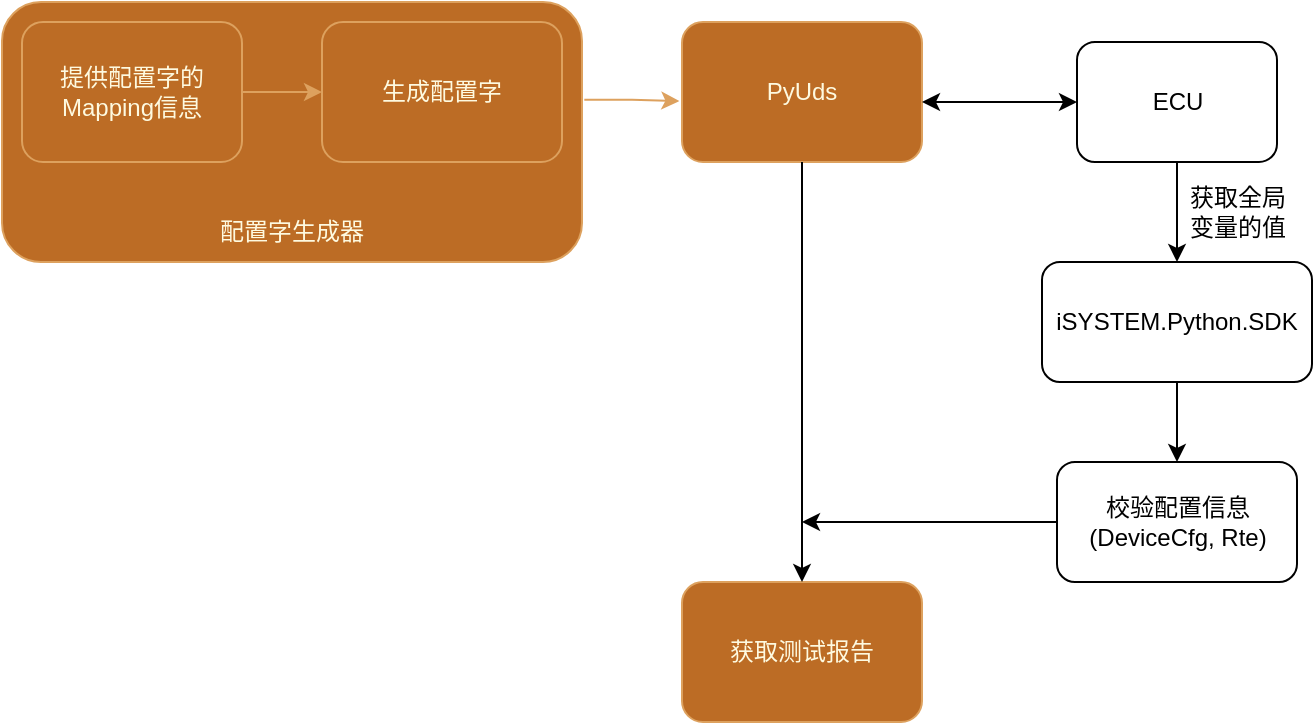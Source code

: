 <mxfile version="24.0.7" type="github">
  <diagram name="第 1 页" id="bapJ80fT_tmibrQ2CRSa">
    <mxGraphModel dx="973" dy="540" grid="1" gridSize="10" guides="1" tooltips="1" connect="1" arrows="1" fold="1" page="1" pageScale="1" pageWidth="850" pageHeight="1100" math="0" shadow="0">
      <root>
        <mxCell id="0" />
        <mxCell id="1" parent="0" />
        <mxCell id="zYSdNB2vSLfWqubQvbPW-1" value="PyUds" style="rounded=1;whiteSpace=wrap;html=1;labelBackgroundColor=none;fillColor=#BC6C25;strokeColor=#DDA15E;fontColor=#FEFAE0;" vertex="1" parent="1">
          <mxGeometry x="460" y="210" width="120" height="70" as="geometry" />
        </mxCell>
        <mxCell id="zYSdNB2vSLfWqubQvbPW-2" value="获取测试报告" style="rounded=1;whiteSpace=wrap;html=1;labelBackgroundColor=none;fillColor=#BC6C25;strokeColor=#DDA15E;fontColor=#FEFAE0;" vertex="1" parent="1">
          <mxGeometry x="460" y="490" width="120" height="70" as="geometry" />
        </mxCell>
        <mxCell id="zYSdNB2vSLfWqubQvbPW-3" value="" style="edgeStyle=orthogonalEdgeStyle;rounded=0;orthogonalLoop=1;jettySize=auto;html=1;entryX=-0.011;entryY=0.565;entryDx=0;entryDy=0;entryPerimeter=0;exitX=1.004;exitY=0.376;exitDx=0;exitDy=0;exitPerimeter=0;labelBackgroundColor=none;strokeColor=#DDA15E;fontColor=default;" edge="1" parent="1" source="zYSdNB2vSLfWqubQvbPW-4" target="zYSdNB2vSLfWqubQvbPW-1">
          <mxGeometry relative="1" as="geometry">
            <mxPoint x="410" y="240" as="sourcePoint" />
          </mxGeometry>
        </mxCell>
        <mxCell id="zYSdNB2vSLfWqubQvbPW-4" value="" style="rounded=1;whiteSpace=wrap;html=1;labelBackgroundColor=none;fillColor=#BC6C25;strokeColor=#DDA15E;fontColor=#FEFAE0;" vertex="1" parent="1">
          <mxGeometry x="120" y="200" width="290" height="130" as="geometry" />
        </mxCell>
        <mxCell id="zYSdNB2vSLfWqubQvbPW-5" value="提供配置字的Mapping信息" style="rounded=1;whiteSpace=wrap;html=1;labelBackgroundColor=none;fillColor=#BC6C25;strokeColor=#DDA15E;fontColor=#FEFAE0;" vertex="1" parent="1">
          <mxGeometry x="130" y="210" width="110" height="70" as="geometry" />
        </mxCell>
        <mxCell id="zYSdNB2vSLfWqubQvbPW-6" value="生成配置字" style="rounded=1;whiteSpace=wrap;html=1;labelBackgroundColor=none;fillColor=#BC6C25;strokeColor=#DDA15E;fontColor=#FEFAE0;" vertex="1" parent="1">
          <mxGeometry x="280" y="210" width="120" height="70" as="geometry" />
        </mxCell>
        <mxCell id="zYSdNB2vSLfWqubQvbPW-7" value="" style="endArrow=classic;html=1;rounded=0;entryX=0;entryY=0.5;entryDx=0;entryDy=0;exitX=1;exitY=0.5;exitDx=0;exitDy=0;labelBackgroundColor=none;strokeColor=#DDA15E;fontColor=default;" edge="1" parent="1" source="zYSdNB2vSLfWqubQvbPW-5" target="zYSdNB2vSLfWqubQvbPW-6">
          <mxGeometry width="50" height="50" relative="1" as="geometry">
            <mxPoint x="250" y="250" as="sourcePoint" />
            <mxPoint x="300" y="200" as="targetPoint" />
          </mxGeometry>
        </mxCell>
        <mxCell id="zYSdNB2vSLfWqubQvbPW-9" value="配置字生成器" style="text;html=1;align=center;verticalAlign=middle;whiteSpace=wrap;rounded=0;labelBackgroundColor=none;fontColor=#FEFAE0;" vertex="1" parent="1">
          <mxGeometry x="225" y="300" width="80" height="30" as="geometry" />
        </mxCell>
        <mxCell id="zYSdNB2vSLfWqubQvbPW-11" value="ECU" style="rounded=1;whiteSpace=wrap;html=1;" vertex="1" parent="1">
          <mxGeometry x="657.5" y="220" width="100" height="60" as="geometry" />
        </mxCell>
        <mxCell id="zYSdNB2vSLfWqubQvbPW-12" value="" style="endArrow=classic;startArrow=classic;html=1;rounded=0;entryX=0;entryY=0.5;entryDx=0;entryDy=0;" edge="1" parent="1" target="zYSdNB2vSLfWqubQvbPW-11">
          <mxGeometry width="50" height="50" relative="1" as="geometry">
            <mxPoint x="580" y="250" as="sourcePoint" />
            <mxPoint x="630" y="200" as="targetPoint" />
          </mxGeometry>
        </mxCell>
        <mxCell id="zYSdNB2vSLfWqubQvbPW-13" value="iSYSTEM.Python.SDK" style="rounded=1;whiteSpace=wrap;html=1;" vertex="1" parent="1">
          <mxGeometry x="640" y="330" width="135" height="60" as="geometry" />
        </mxCell>
        <mxCell id="zYSdNB2vSLfWqubQvbPW-14" value="校验配置信息&lt;br&gt;(DeviceCfg, Rte)" style="rounded=1;whiteSpace=wrap;html=1;" vertex="1" parent="1">
          <mxGeometry x="647.5" y="430" width="120" height="60" as="geometry" />
        </mxCell>
        <mxCell id="zYSdNB2vSLfWqubQvbPW-16" value="" style="endArrow=classic;html=1;rounded=0;exitX=0.5;exitY=1;exitDx=0;exitDy=0;entryX=0.5;entryY=0;entryDx=0;entryDy=0;" edge="1" parent="1" source="zYSdNB2vSLfWqubQvbPW-1" target="zYSdNB2vSLfWqubQvbPW-2">
          <mxGeometry width="50" height="50" relative="1" as="geometry">
            <mxPoint x="540" y="440" as="sourcePoint" />
            <mxPoint x="590" y="390" as="targetPoint" />
          </mxGeometry>
        </mxCell>
        <mxCell id="zYSdNB2vSLfWqubQvbPW-17" value="" style="endArrow=classic;html=1;rounded=0;exitX=0.5;exitY=1;exitDx=0;exitDy=0;entryX=0.5;entryY=0;entryDx=0;entryDy=0;" edge="1" parent="1" source="zYSdNB2vSLfWqubQvbPW-13" target="zYSdNB2vSLfWqubQvbPW-14">
          <mxGeometry width="50" height="50" relative="1" as="geometry">
            <mxPoint x="700" y="380" as="sourcePoint" />
            <mxPoint x="817.5" y="370" as="targetPoint" />
          </mxGeometry>
        </mxCell>
        <mxCell id="zYSdNB2vSLfWqubQvbPW-19" value="" style="endArrow=classic;html=1;rounded=0;entryX=0.5;entryY=0;entryDx=0;entryDy=0;exitX=0.5;exitY=1;exitDx=0;exitDy=0;" edge="1" parent="1" source="zYSdNB2vSLfWqubQvbPW-11" target="zYSdNB2vSLfWqubQvbPW-13">
          <mxGeometry width="50" height="50" relative="1" as="geometry">
            <mxPoint x="725" y="290" as="sourcePoint" />
            <mxPoint x="775" y="240" as="targetPoint" />
          </mxGeometry>
        </mxCell>
        <mxCell id="zYSdNB2vSLfWqubQvbPW-21" value="" style="endArrow=classic;html=1;rounded=0;exitX=0;exitY=0.5;exitDx=0;exitDy=0;" edge="1" parent="1" source="zYSdNB2vSLfWqubQvbPW-14">
          <mxGeometry width="50" height="50" relative="1" as="geometry">
            <mxPoint x="640" y="450" as="sourcePoint" />
            <mxPoint x="520" y="460" as="targetPoint" />
          </mxGeometry>
        </mxCell>
        <mxCell id="zYSdNB2vSLfWqubQvbPW-22" value="获取全局变量的值" style="text;html=1;align=center;verticalAlign=middle;whiteSpace=wrap;rounded=0;" vertex="1" parent="1">
          <mxGeometry x="707.5" y="290" width="60" height="30" as="geometry" />
        </mxCell>
      </root>
    </mxGraphModel>
  </diagram>
</mxfile>
